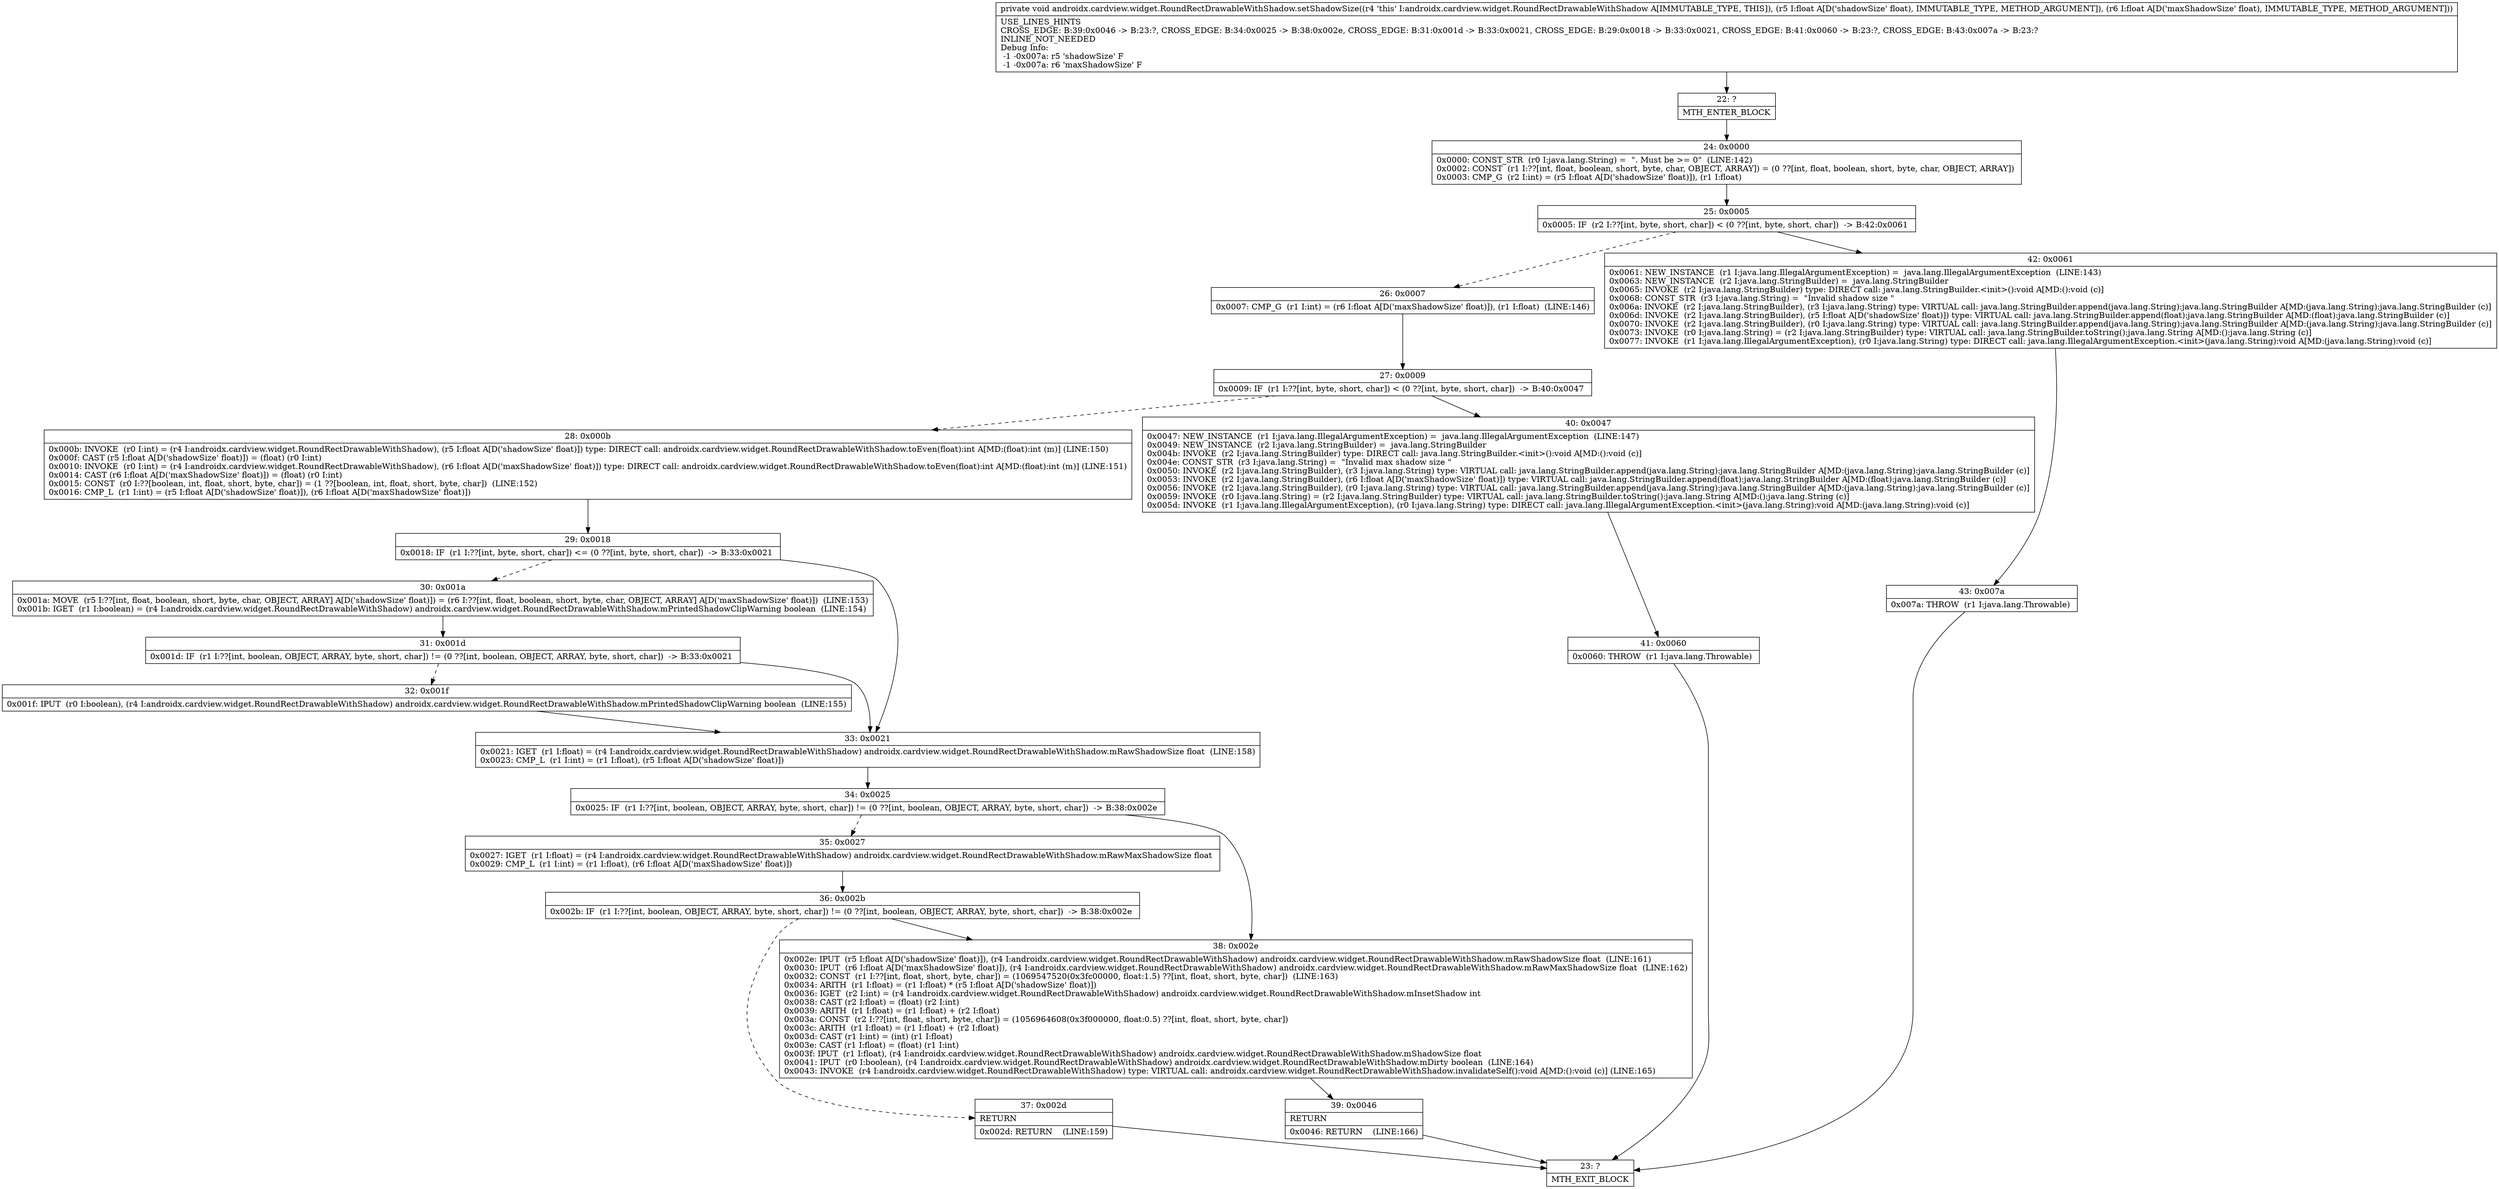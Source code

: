 digraph "CFG forandroidx.cardview.widget.RoundRectDrawableWithShadow.setShadowSize(FF)V" {
Node_22 [shape=record,label="{22\:\ ?|MTH_ENTER_BLOCK\l}"];
Node_24 [shape=record,label="{24\:\ 0x0000|0x0000: CONST_STR  (r0 I:java.lang.String) =  \". Must be \>= 0\"  (LINE:142)\l0x0002: CONST  (r1 I:??[int, float, boolean, short, byte, char, OBJECT, ARRAY]) = (0 ??[int, float, boolean, short, byte, char, OBJECT, ARRAY]) \l0x0003: CMP_G  (r2 I:int) = (r5 I:float A[D('shadowSize' float)]), (r1 I:float) \l}"];
Node_25 [shape=record,label="{25\:\ 0x0005|0x0005: IF  (r2 I:??[int, byte, short, char]) \< (0 ??[int, byte, short, char])  \-\> B:42:0x0061 \l}"];
Node_26 [shape=record,label="{26\:\ 0x0007|0x0007: CMP_G  (r1 I:int) = (r6 I:float A[D('maxShadowSize' float)]), (r1 I:float)  (LINE:146)\l}"];
Node_27 [shape=record,label="{27\:\ 0x0009|0x0009: IF  (r1 I:??[int, byte, short, char]) \< (0 ??[int, byte, short, char])  \-\> B:40:0x0047 \l}"];
Node_28 [shape=record,label="{28\:\ 0x000b|0x000b: INVOKE  (r0 I:int) = (r4 I:androidx.cardview.widget.RoundRectDrawableWithShadow), (r5 I:float A[D('shadowSize' float)]) type: DIRECT call: androidx.cardview.widget.RoundRectDrawableWithShadow.toEven(float):int A[MD:(float):int (m)] (LINE:150)\l0x000f: CAST (r5 I:float A[D('shadowSize' float)]) = (float) (r0 I:int) \l0x0010: INVOKE  (r0 I:int) = (r4 I:androidx.cardview.widget.RoundRectDrawableWithShadow), (r6 I:float A[D('maxShadowSize' float)]) type: DIRECT call: androidx.cardview.widget.RoundRectDrawableWithShadow.toEven(float):int A[MD:(float):int (m)] (LINE:151)\l0x0014: CAST (r6 I:float A[D('maxShadowSize' float)]) = (float) (r0 I:int) \l0x0015: CONST  (r0 I:??[boolean, int, float, short, byte, char]) = (1 ??[boolean, int, float, short, byte, char])  (LINE:152)\l0x0016: CMP_L  (r1 I:int) = (r5 I:float A[D('shadowSize' float)]), (r6 I:float A[D('maxShadowSize' float)]) \l}"];
Node_29 [shape=record,label="{29\:\ 0x0018|0x0018: IF  (r1 I:??[int, byte, short, char]) \<= (0 ??[int, byte, short, char])  \-\> B:33:0x0021 \l}"];
Node_30 [shape=record,label="{30\:\ 0x001a|0x001a: MOVE  (r5 I:??[int, float, boolean, short, byte, char, OBJECT, ARRAY] A[D('shadowSize' float)]) = (r6 I:??[int, float, boolean, short, byte, char, OBJECT, ARRAY] A[D('maxShadowSize' float)])  (LINE:153)\l0x001b: IGET  (r1 I:boolean) = (r4 I:androidx.cardview.widget.RoundRectDrawableWithShadow) androidx.cardview.widget.RoundRectDrawableWithShadow.mPrintedShadowClipWarning boolean  (LINE:154)\l}"];
Node_31 [shape=record,label="{31\:\ 0x001d|0x001d: IF  (r1 I:??[int, boolean, OBJECT, ARRAY, byte, short, char]) != (0 ??[int, boolean, OBJECT, ARRAY, byte, short, char])  \-\> B:33:0x0021 \l}"];
Node_32 [shape=record,label="{32\:\ 0x001f|0x001f: IPUT  (r0 I:boolean), (r4 I:androidx.cardview.widget.RoundRectDrawableWithShadow) androidx.cardview.widget.RoundRectDrawableWithShadow.mPrintedShadowClipWarning boolean  (LINE:155)\l}"];
Node_33 [shape=record,label="{33\:\ 0x0021|0x0021: IGET  (r1 I:float) = (r4 I:androidx.cardview.widget.RoundRectDrawableWithShadow) androidx.cardview.widget.RoundRectDrawableWithShadow.mRawShadowSize float  (LINE:158)\l0x0023: CMP_L  (r1 I:int) = (r1 I:float), (r5 I:float A[D('shadowSize' float)]) \l}"];
Node_34 [shape=record,label="{34\:\ 0x0025|0x0025: IF  (r1 I:??[int, boolean, OBJECT, ARRAY, byte, short, char]) != (0 ??[int, boolean, OBJECT, ARRAY, byte, short, char])  \-\> B:38:0x002e \l}"];
Node_35 [shape=record,label="{35\:\ 0x0027|0x0027: IGET  (r1 I:float) = (r4 I:androidx.cardview.widget.RoundRectDrawableWithShadow) androidx.cardview.widget.RoundRectDrawableWithShadow.mRawMaxShadowSize float \l0x0029: CMP_L  (r1 I:int) = (r1 I:float), (r6 I:float A[D('maxShadowSize' float)]) \l}"];
Node_36 [shape=record,label="{36\:\ 0x002b|0x002b: IF  (r1 I:??[int, boolean, OBJECT, ARRAY, byte, short, char]) != (0 ??[int, boolean, OBJECT, ARRAY, byte, short, char])  \-\> B:38:0x002e \l}"];
Node_37 [shape=record,label="{37\:\ 0x002d|RETURN\l|0x002d: RETURN    (LINE:159)\l}"];
Node_23 [shape=record,label="{23\:\ ?|MTH_EXIT_BLOCK\l}"];
Node_38 [shape=record,label="{38\:\ 0x002e|0x002e: IPUT  (r5 I:float A[D('shadowSize' float)]), (r4 I:androidx.cardview.widget.RoundRectDrawableWithShadow) androidx.cardview.widget.RoundRectDrawableWithShadow.mRawShadowSize float  (LINE:161)\l0x0030: IPUT  (r6 I:float A[D('maxShadowSize' float)]), (r4 I:androidx.cardview.widget.RoundRectDrawableWithShadow) androidx.cardview.widget.RoundRectDrawableWithShadow.mRawMaxShadowSize float  (LINE:162)\l0x0032: CONST  (r1 I:??[int, float, short, byte, char]) = (1069547520(0x3fc00000, float:1.5) ??[int, float, short, byte, char])  (LINE:163)\l0x0034: ARITH  (r1 I:float) = (r1 I:float) * (r5 I:float A[D('shadowSize' float)]) \l0x0036: IGET  (r2 I:int) = (r4 I:androidx.cardview.widget.RoundRectDrawableWithShadow) androidx.cardview.widget.RoundRectDrawableWithShadow.mInsetShadow int \l0x0038: CAST (r2 I:float) = (float) (r2 I:int) \l0x0039: ARITH  (r1 I:float) = (r1 I:float) + (r2 I:float) \l0x003a: CONST  (r2 I:??[int, float, short, byte, char]) = (1056964608(0x3f000000, float:0.5) ??[int, float, short, byte, char]) \l0x003c: ARITH  (r1 I:float) = (r1 I:float) + (r2 I:float) \l0x003d: CAST (r1 I:int) = (int) (r1 I:float) \l0x003e: CAST (r1 I:float) = (float) (r1 I:int) \l0x003f: IPUT  (r1 I:float), (r4 I:androidx.cardview.widget.RoundRectDrawableWithShadow) androidx.cardview.widget.RoundRectDrawableWithShadow.mShadowSize float \l0x0041: IPUT  (r0 I:boolean), (r4 I:androidx.cardview.widget.RoundRectDrawableWithShadow) androidx.cardview.widget.RoundRectDrawableWithShadow.mDirty boolean  (LINE:164)\l0x0043: INVOKE  (r4 I:androidx.cardview.widget.RoundRectDrawableWithShadow) type: VIRTUAL call: androidx.cardview.widget.RoundRectDrawableWithShadow.invalidateSelf():void A[MD:():void (c)] (LINE:165)\l}"];
Node_39 [shape=record,label="{39\:\ 0x0046|RETURN\l|0x0046: RETURN    (LINE:166)\l}"];
Node_40 [shape=record,label="{40\:\ 0x0047|0x0047: NEW_INSTANCE  (r1 I:java.lang.IllegalArgumentException) =  java.lang.IllegalArgumentException  (LINE:147)\l0x0049: NEW_INSTANCE  (r2 I:java.lang.StringBuilder) =  java.lang.StringBuilder \l0x004b: INVOKE  (r2 I:java.lang.StringBuilder) type: DIRECT call: java.lang.StringBuilder.\<init\>():void A[MD:():void (c)]\l0x004e: CONST_STR  (r3 I:java.lang.String) =  \"Invalid max shadow size \" \l0x0050: INVOKE  (r2 I:java.lang.StringBuilder), (r3 I:java.lang.String) type: VIRTUAL call: java.lang.StringBuilder.append(java.lang.String):java.lang.StringBuilder A[MD:(java.lang.String):java.lang.StringBuilder (c)]\l0x0053: INVOKE  (r2 I:java.lang.StringBuilder), (r6 I:float A[D('maxShadowSize' float)]) type: VIRTUAL call: java.lang.StringBuilder.append(float):java.lang.StringBuilder A[MD:(float):java.lang.StringBuilder (c)]\l0x0056: INVOKE  (r2 I:java.lang.StringBuilder), (r0 I:java.lang.String) type: VIRTUAL call: java.lang.StringBuilder.append(java.lang.String):java.lang.StringBuilder A[MD:(java.lang.String):java.lang.StringBuilder (c)]\l0x0059: INVOKE  (r0 I:java.lang.String) = (r2 I:java.lang.StringBuilder) type: VIRTUAL call: java.lang.StringBuilder.toString():java.lang.String A[MD:():java.lang.String (c)]\l0x005d: INVOKE  (r1 I:java.lang.IllegalArgumentException), (r0 I:java.lang.String) type: DIRECT call: java.lang.IllegalArgumentException.\<init\>(java.lang.String):void A[MD:(java.lang.String):void (c)]\l}"];
Node_41 [shape=record,label="{41\:\ 0x0060|0x0060: THROW  (r1 I:java.lang.Throwable) \l}"];
Node_42 [shape=record,label="{42\:\ 0x0061|0x0061: NEW_INSTANCE  (r1 I:java.lang.IllegalArgumentException) =  java.lang.IllegalArgumentException  (LINE:143)\l0x0063: NEW_INSTANCE  (r2 I:java.lang.StringBuilder) =  java.lang.StringBuilder \l0x0065: INVOKE  (r2 I:java.lang.StringBuilder) type: DIRECT call: java.lang.StringBuilder.\<init\>():void A[MD:():void (c)]\l0x0068: CONST_STR  (r3 I:java.lang.String) =  \"Invalid shadow size \" \l0x006a: INVOKE  (r2 I:java.lang.StringBuilder), (r3 I:java.lang.String) type: VIRTUAL call: java.lang.StringBuilder.append(java.lang.String):java.lang.StringBuilder A[MD:(java.lang.String):java.lang.StringBuilder (c)]\l0x006d: INVOKE  (r2 I:java.lang.StringBuilder), (r5 I:float A[D('shadowSize' float)]) type: VIRTUAL call: java.lang.StringBuilder.append(float):java.lang.StringBuilder A[MD:(float):java.lang.StringBuilder (c)]\l0x0070: INVOKE  (r2 I:java.lang.StringBuilder), (r0 I:java.lang.String) type: VIRTUAL call: java.lang.StringBuilder.append(java.lang.String):java.lang.StringBuilder A[MD:(java.lang.String):java.lang.StringBuilder (c)]\l0x0073: INVOKE  (r0 I:java.lang.String) = (r2 I:java.lang.StringBuilder) type: VIRTUAL call: java.lang.StringBuilder.toString():java.lang.String A[MD:():java.lang.String (c)]\l0x0077: INVOKE  (r1 I:java.lang.IllegalArgumentException), (r0 I:java.lang.String) type: DIRECT call: java.lang.IllegalArgumentException.\<init\>(java.lang.String):void A[MD:(java.lang.String):void (c)]\l}"];
Node_43 [shape=record,label="{43\:\ 0x007a|0x007a: THROW  (r1 I:java.lang.Throwable) \l}"];
MethodNode[shape=record,label="{private void androidx.cardview.widget.RoundRectDrawableWithShadow.setShadowSize((r4 'this' I:androidx.cardview.widget.RoundRectDrawableWithShadow A[IMMUTABLE_TYPE, THIS]), (r5 I:float A[D('shadowSize' float), IMMUTABLE_TYPE, METHOD_ARGUMENT]), (r6 I:float A[D('maxShadowSize' float), IMMUTABLE_TYPE, METHOD_ARGUMENT]))  | USE_LINES_HINTS\lCROSS_EDGE: B:39:0x0046 \-\> B:23:?, CROSS_EDGE: B:34:0x0025 \-\> B:38:0x002e, CROSS_EDGE: B:31:0x001d \-\> B:33:0x0021, CROSS_EDGE: B:29:0x0018 \-\> B:33:0x0021, CROSS_EDGE: B:41:0x0060 \-\> B:23:?, CROSS_EDGE: B:43:0x007a \-\> B:23:?\lINLINE_NOT_NEEDED\lDebug Info:\l  \-1 \-0x007a: r5 'shadowSize' F\l  \-1 \-0x007a: r6 'maxShadowSize' F\l}"];
MethodNode -> Node_22;Node_22 -> Node_24;
Node_24 -> Node_25;
Node_25 -> Node_26[style=dashed];
Node_25 -> Node_42;
Node_26 -> Node_27;
Node_27 -> Node_28[style=dashed];
Node_27 -> Node_40;
Node_28 -> Node_29;
Node_29 -> Node_30[style=dashed];
Node_29 -> Node_33;
Node_30 -> Node_31;
Node_31 -> Node_32[style=dashed];
Node_31 -> Node_33;
Node_32 -> Node_33;
Node_33 -> Node_34;
Node_34 -> Node_35[style=dashed];
Node_34 -> Node_38;
Node_35 -> Node_36;
Node_36 -> Node_37[style=dashed];
Node_36 -> Node_38;
Node_37 -> Node_23;
Node_38 -> Node_39;
Node_39 -> Node_23;
Node_40 -> Node_41;
Node_41 -> Node_23;
Node_42 -> Node_43;
Node_43 -> Node_23;
}

